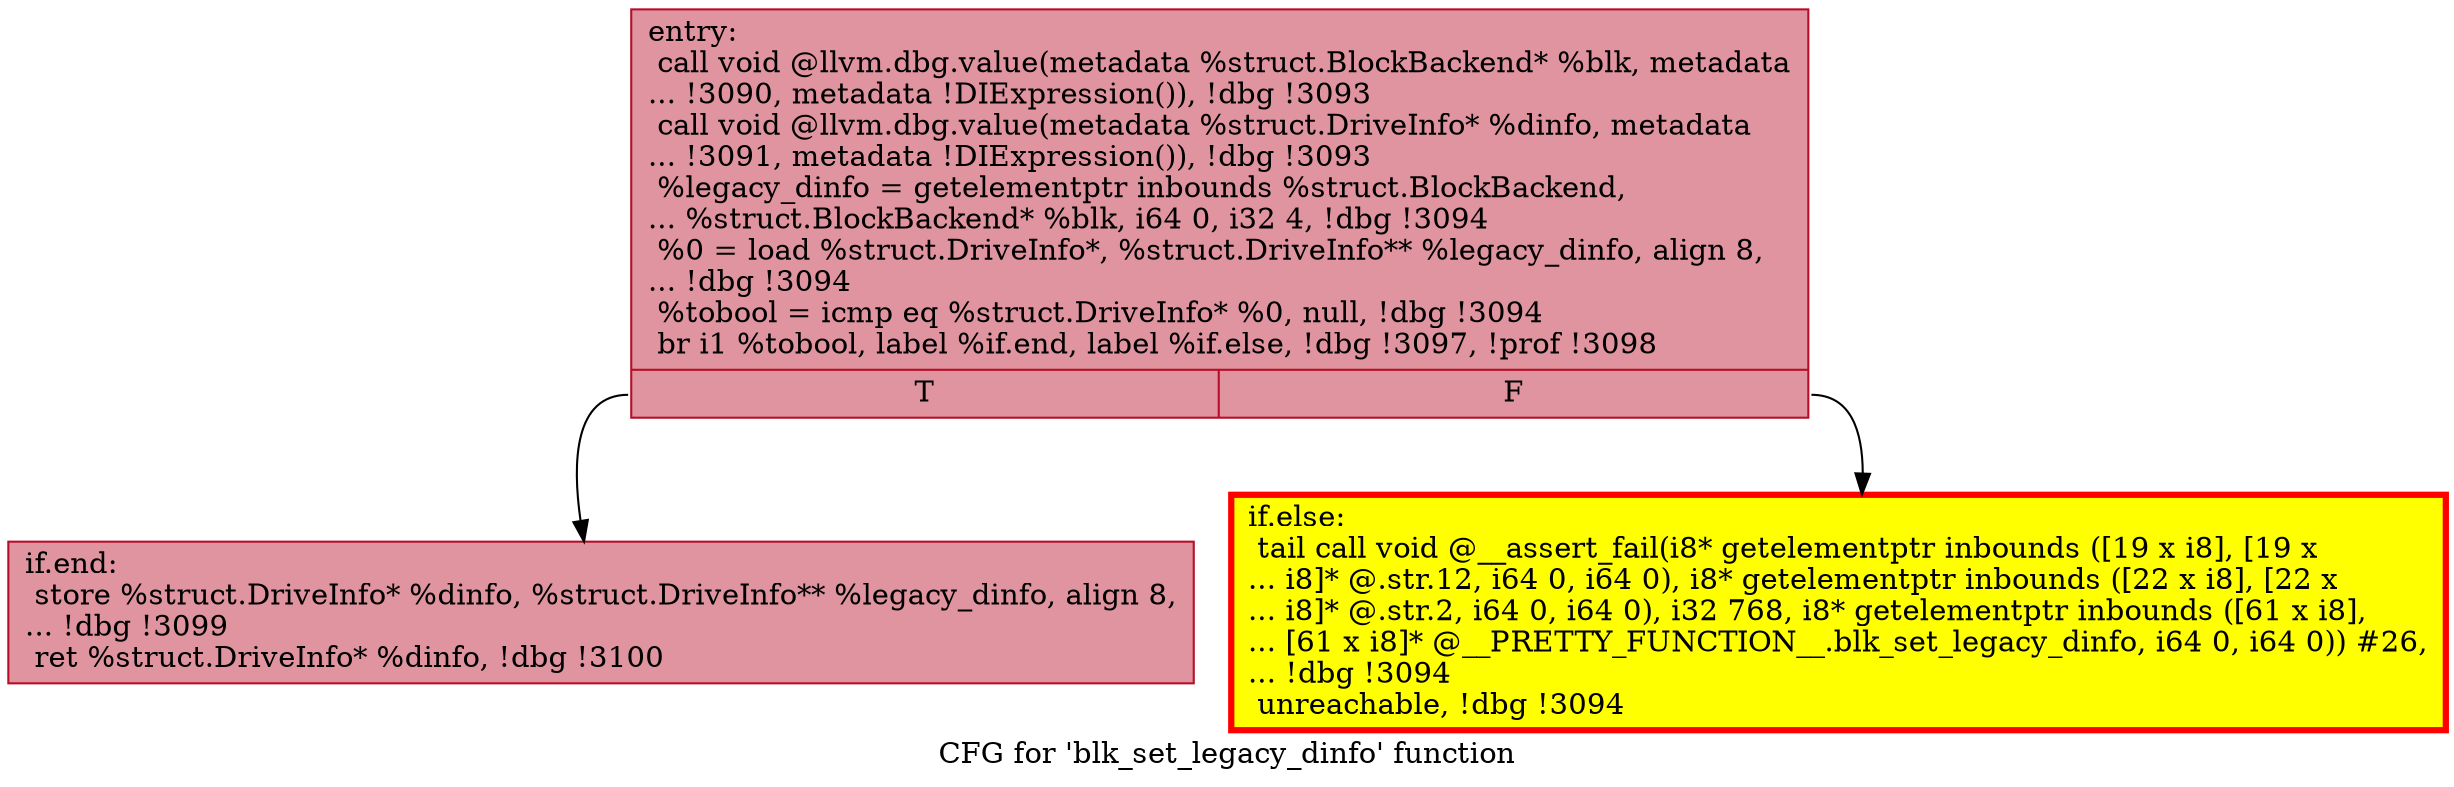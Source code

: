 digraph "CFG for 'blk_set_legacy_dinfo' function" {
	label="CFG for 'blk_set_legacy_dinfo' function";

	Node0x55d70fbebd70 [shape=record,color="#b70d28ff", style=filled, fillcolor="#b70d2870",label="{entry:\l  call void @llvm.dbg.value(metadata %struct.BlockBackend* %blk, metadata\l... !3090, metadata !DIExpression()), !dbg !3093\l  call void @llvm.dbg.value(metadata %struct.DriveInfo* %dinfo, metadata\l... !3091, metadata !DIExpression()), !dbg !3093\l  %legacy_dinfo = getelementptr inbounds %struct.BlockBackend,\l... %struct.BlockBackend* %blk, i64 0, i32 4, !dbg !3094\l  %0 = load %struct.DriveInfo*, %struct.DriveInfo** %legacy_dinfo, align 8,\l... !dbg !3094\l  %tobool = icmp eq %struct.DriveInfo* %0, null, !dbg !3094\l  br i1 %tobool, label %if.end, label %if.else, !dbg !3097, !prof !3098\l|{<s0>T|<s1>F}}"];
	Node0x55d70fbebd70:s0 -> Node0x55d70fba17b0;
	Node0x55d70fbebd70:s1 -> Node0x55d70fba1800;
	Node0x55d70fba1800 [shape=record,penwidth=3.0, style="filled", color="red", fillcolor="yellow",label="{if.else:                                          \l  tail call void @__assert_fail(i8* getelementptr inbounds ([19 x i8], [19 x\l... i8]* @.str.12, i64 0, i64 0), i8* getelementptr inbounds ([22 x i8], [22 x\l... i8]* @.str.2, i64 0, i64 0), i32 768, i8* getelementptr inbounds ([61 x i8],\l... [61 x i8]* @__PRETTY_FUNCTION__.blk_set_legacy_dinfo, i64 0, i64 0)) #26,\l... !dbg !3094\l  unreachable, !dbg !3094\l}"];
	Node0x55d70fba17b0 [shape=record,color="#b70d28ff", style=filled, fillcolor="#b70d2870",label="{if.end:                                           \l  store %struct.DriveInfo* %dinfo, %struct.DriveInfo** %legacy_dinfo, align 8,\l... !dbg !3099\l  ret %struct.DriveInfo* %dinfo, !dbg !3100\l}"];
}
